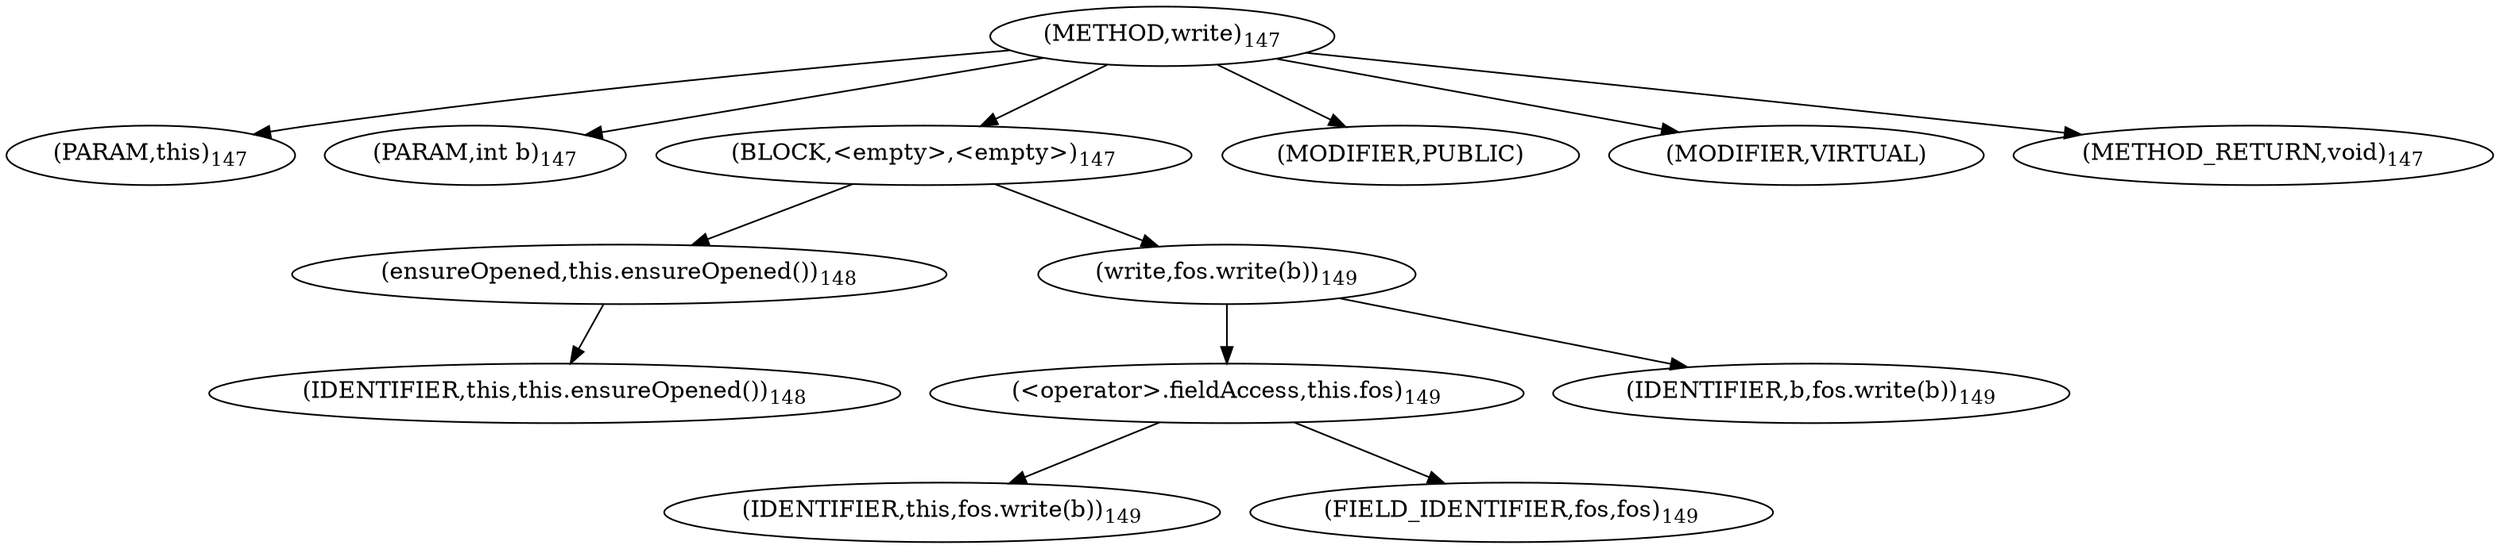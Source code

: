 digraph "write" {  
"186" [label = <(METHOD,write)<SUB>147</SUB>> ]
"24" [label = <(PARAM,this)<SUB>147</SUB>> ]
"187" [label = <(PARAM,int b)<SUB>147</SUB>> ]
"188" [label = <(BLOCK,&lt;empty&gt;,&lt;empty&gt;)<SUB>147</SUB>> ]
"189" [label = <(ensureOpened,this.ensureOpened())<SUB>148</SUB>> ]
"23" [label = <(IDENTIFIER,this,this.ensureOpened())<SUB>148</SUB>> ]
"190" [label = <(write,fos.write(b))<SUB>149</SUB>> ]
"191" [label = <(&lt;operator&gt;.fieldAccess,this.fos)<SUB>149</SUB>> ]
"192" [label = <(IDENTIFIER,this,fos.write(b))<SUB>149</SUB>> ]
"193" [label = <(FIELD_IDENTIFIER,fos,fos)<SUB>149</SUB>> ]
"194" [label = <(IDENTIFIER,b,fos.write(b))<SUB>149</SUB>> ]
"195" [label = <(MODIFIER,PUBLIC)> ]
"196" [label = <(MODIFIER,VIRTUAL)> ]
"197" [label = <(METHOD_RETURN,void)<SUB>147</SUB>> ]
  "186" -> "24" 
  "186" -> "187" 
  "186" -> "188" 
  "186" -> "195" 
  "186" -> "196" 
  "186" -> "197" 
  "188" -> "189" 
  "188" -> "190" 
  "189" -> "23" 
  "190" -> "191" 
  "190" -> "194" 
  "191" -> "192" 
  "191" -> "193" 
}
